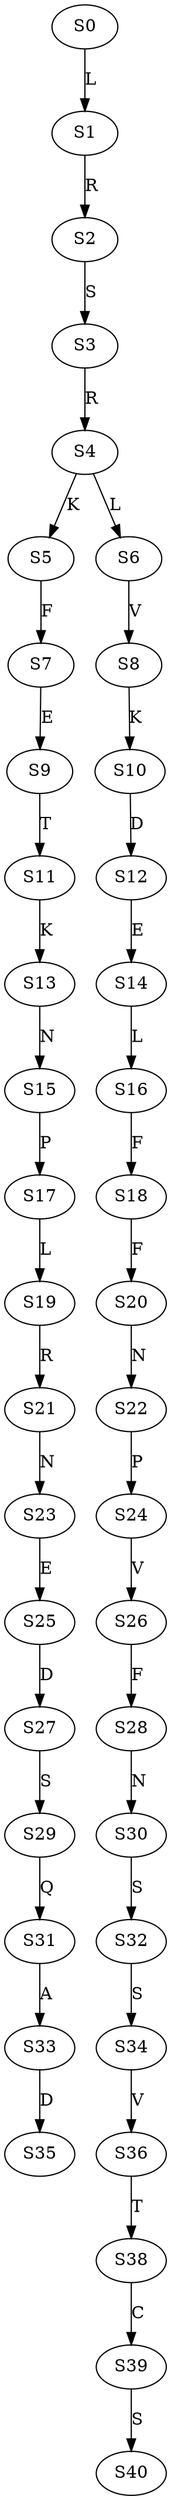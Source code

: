 strict digraph  {
	S0 -> S1 [ label = L ];
	S1 -> S2 [ label = R ];
	S2 -> S3 [ label = S ];
	S3 -> S4 [ label = R ];
	S4 -> S5 [ label = K ];
	S4 -> S6 [ label = L ];
	S5 -> S7 [ label = F ];
	S6 -> S8 [ label = V ];
	S7 -> S9 [ label = E ];
	S8 -> S10 [ label = K ];
	S9 -> S11 [ label = T ];
	S10 -> S12 [ label = D ];
	S11 -> S13 [ label = K ];
	S12 -> S14 [ label = E ];
	S13 -> S15 [ label = N ];
	S14 -> S16 [ label = L ];
	S15 -> S17 [ label = P ];
	S16 -> S18 [ label = F ];
	S17 -> S19 [ label = L ];
	S18 -> S20 [ label = F ];
	S19 -> S21 [ label = R ];
	S20 -> S22 [ label = N ];
	S21 -> S23 [ label = N ];
	S22 -> S24 [ label = P ];
	S23 -> S25 [ label = E ];
	S24 -> S26 [ label = V ];
	S25 -> S27 [ label = D ];
	S26 -> S28 [ label = F ];
	S27 -> S29 [ label = S ];
	S28 -> S30 [ label = N ];
	S29 -> S31 [ label = Q ];
	S30 -> S32 [ label = S ];
	S31 -> S33 [ label = A ];
	S32 -> S34 [ label = S ];
	S33 -> S35 [ label = D ];
	S34 -> S36 [ label = V ];
	S36 -> S38 [ label = T ];
	S38 -> S39 [ label = C ];
	S39 -> S40 [ label = S ];
}
